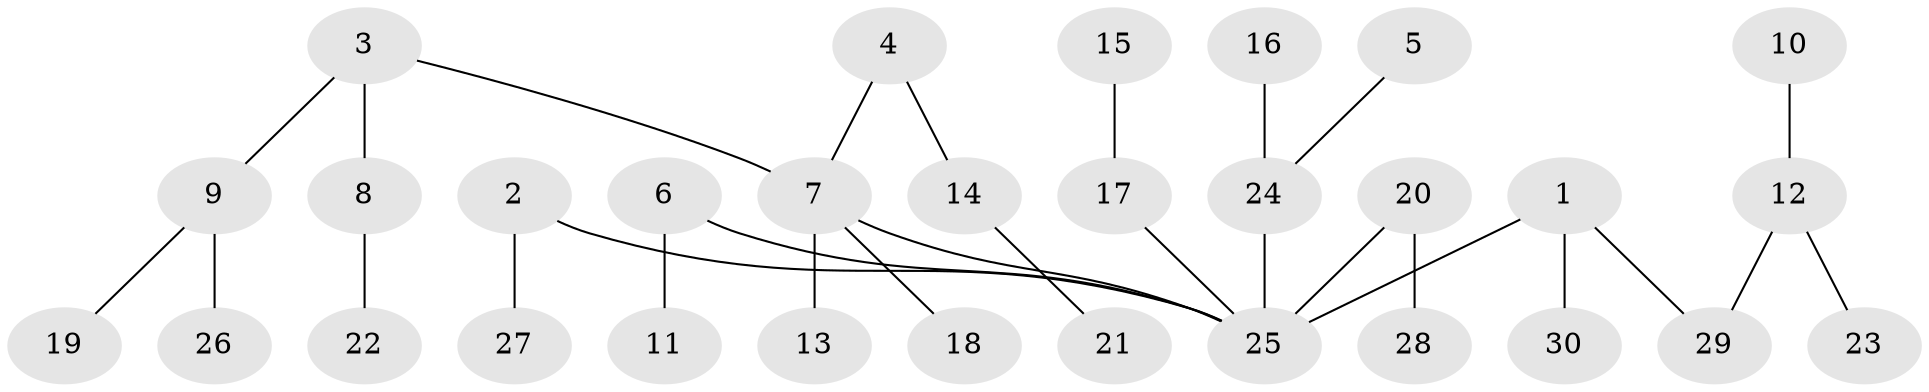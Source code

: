 // original degree distribution, {2: 0.36363636363636365, 8: 0.01818181818181818, 5: 0.01818181818181818, 3: 0.14545454545454545, 4: 0.03636363636363636, 1: 0.41818181818181815}
// Generated by graph-tools (version 1.1) at 2025/02/03/09/25 03:02:30]
// undirected, 30 vertices, 29 edges
graph export_dot {
graph [start="1"]
  node [color=gray90,style=filled];
  1;
  2;
  3;
  4;
  5;
  6;
  7;
  8;
  9;
  10;
  11;
  12;
  13;
  14;
  15;
  16;
  17;
  18;
  19;
  20;
  21;
  22;
  23;
  24;
  25;
  26;
  27;
  28;
  29;
  30;
  1 -- 25 [weight=1.0];
  1 -- 29 [weight=1.0];
  1 -- 30 [weight=1.0];
  2 -- 25 [weight=1.0];
  2 -- 27 [weight=1.0];
  3 -- 7 [weight=1.0];
  3 -- 8 [weight=1.0];
  3 -- 9 [weight=1.0];
  4 -- 7 [weight=1.0];
  4 -- 14 [weight=1.0];
  5 -- 24 [weight=1.0];
  6 -- 11 [weight=1.0];
  6 -- 25 [weight=1.0];
  7 -- 13 [weight=1.0];
  7 -- 18 [weight=1.0];
  7 -- 25 [weight=1.0];
  8 -- 22 [weight=1.0];
  9 -- 19 [weight=1.0];
  9 -- 26 [weight=1.0];
  10 -- 12 [weight=1.0];
  12 -- 23 [weight=1.0];
  12 -- 29 [weight=1.0];
  14 -- 21 [weight=1.0];
  15 -- 17 [weight=1.0];
  16 -- 24 [weight=1.0];
  17 -- 25 [weight=1.0];
  20 -- 25 [weight=1.0];
  20 -- 28 [weight=1.0];
  24 -- 25 [weight=1.0];
}
